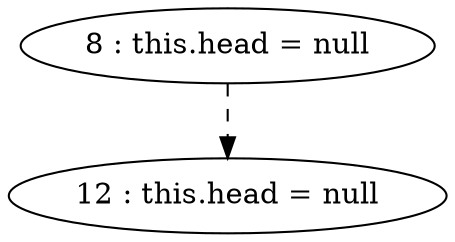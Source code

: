 digraph G {
"8 : this.head = null"
"8 : this.head = null" -> "12 : this.head = null" [style=dashed]
"12 : this.head = null"
}